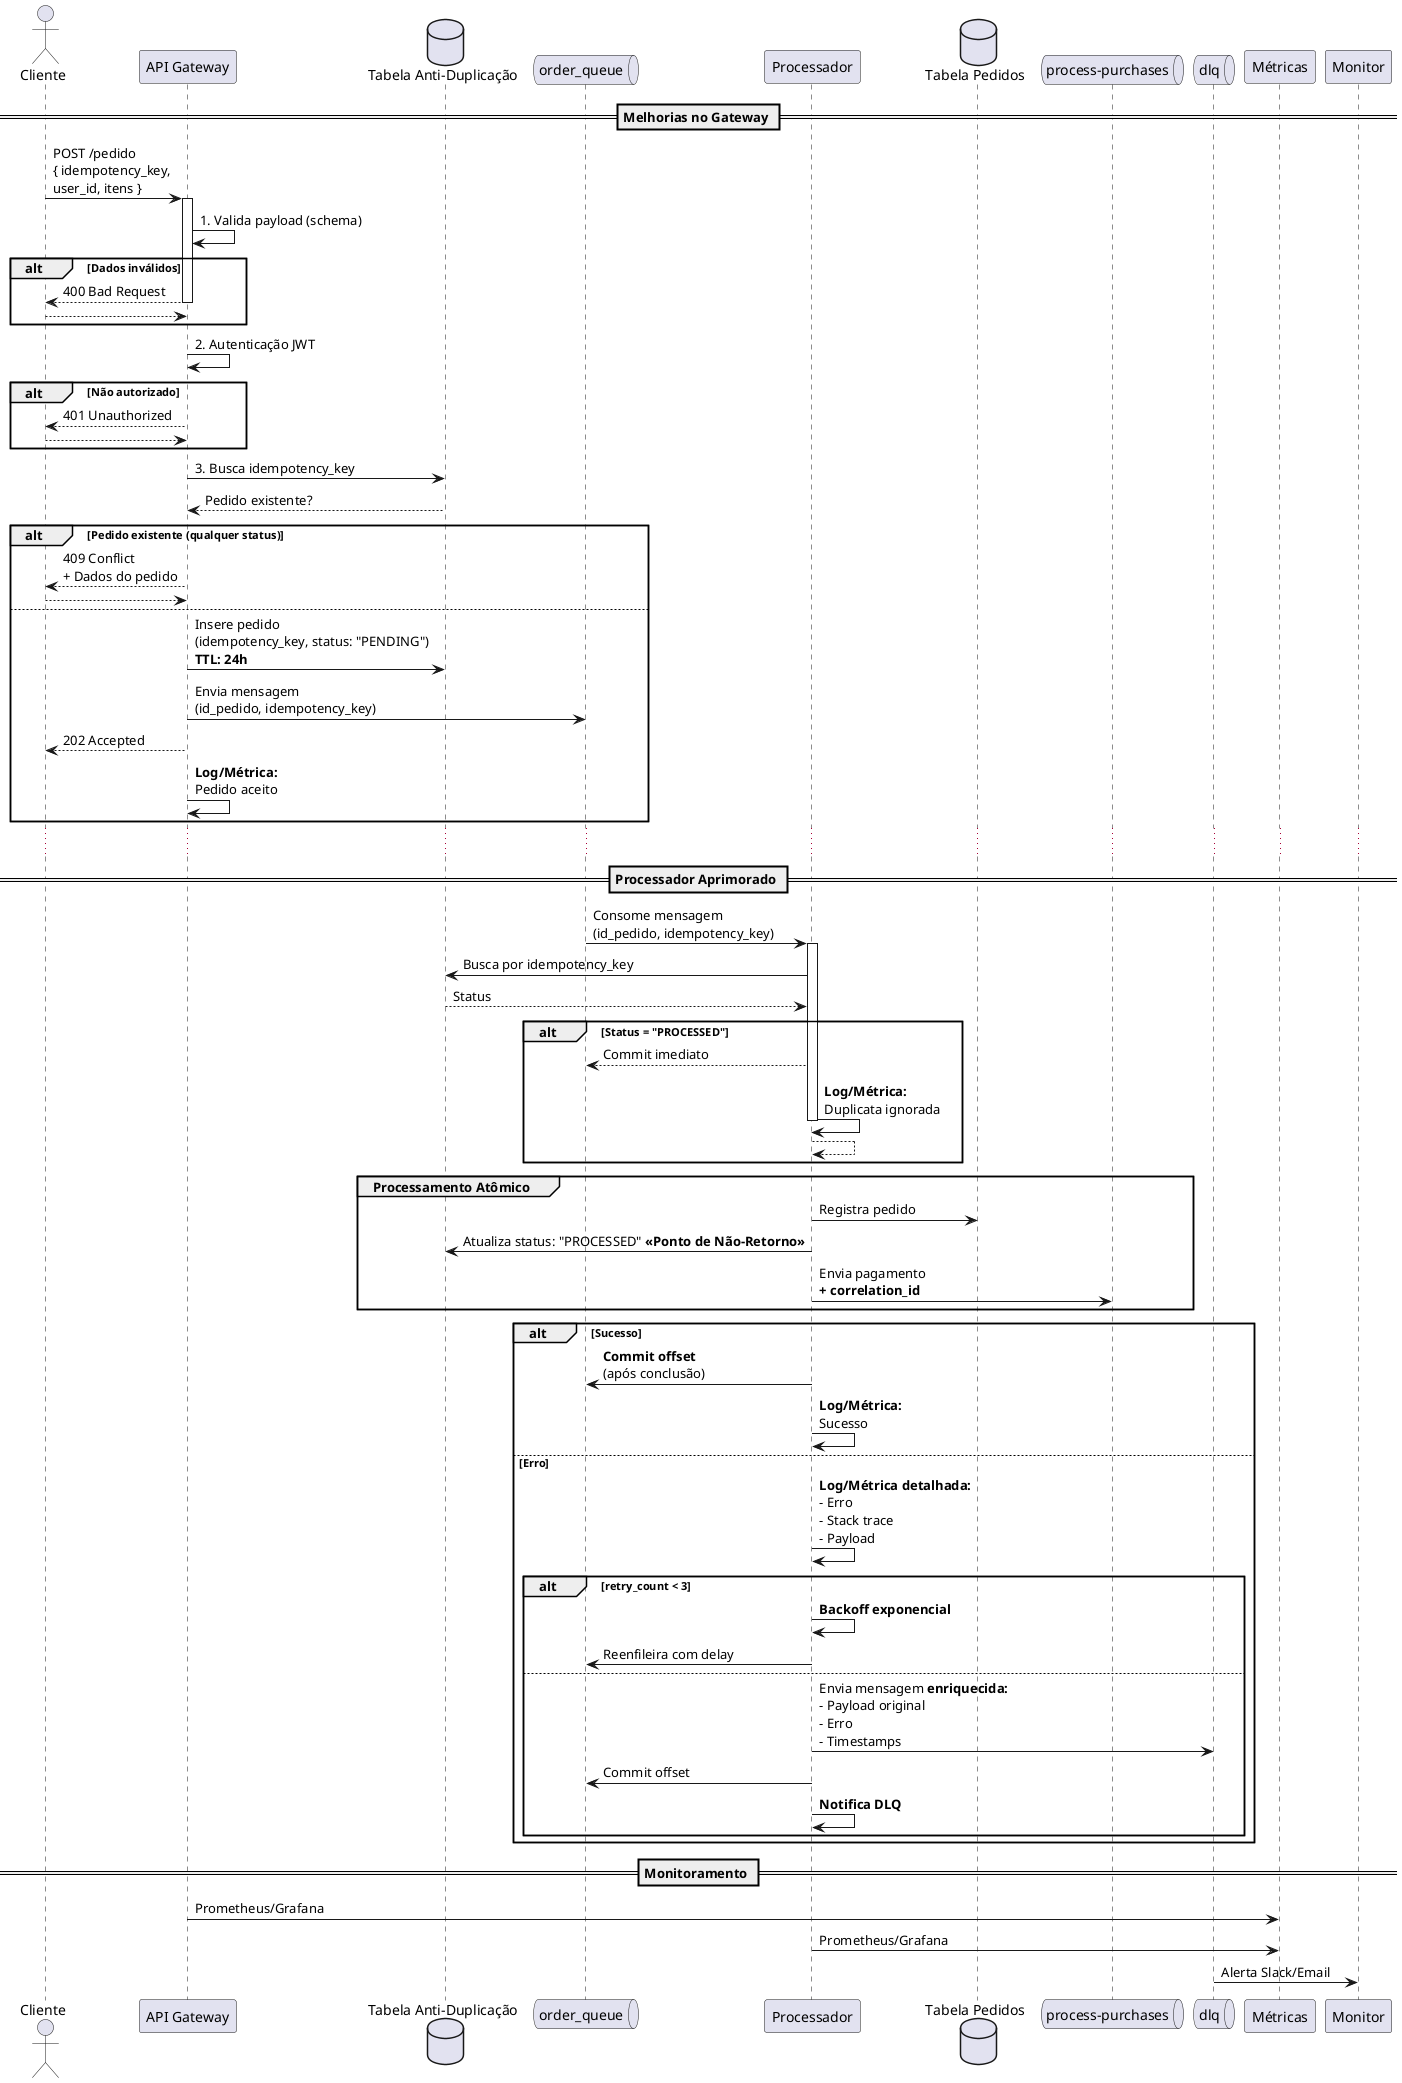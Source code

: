 @startuml enhanced_process_purchases_flow_v2

actor Cliente
participant "API Gateway" as Gateway
database "Tabela Anti-Duplicação" as AntiDup
queue "order_queue" as OrderQueue
participant "Processador" as Processor
database "Tabela Pedidos" as Orders
queue "process-purchases" as ProcessPurchases
queue "dlq" as DLQ

== Melhorias no Gateway ==

Cliente -> Gateway: POST /pedido\n{ idempotency_key,\nuser_id, itens }
activate Gateway

Gateway -> Gateway: 1. Valida payload (schema)
alt Dados inválidos
    Gateway --> Cliente: 400 Bad Request
    deactivate Gateway
    return
end

Gateway -> Gateway: 2. Autenticação JWT
alt Não autorizado
    Gateway --> Cliente: 401 Unauthorized
    deactivate Gateway
    return
end

Gateway -> AntiDup: 3. Busca idempotency_key
AntiDup --> Gateway: Pedido existente?

alt Pedido existente (qualquer status)
    Gateway --> Cliente: 409 Conflict\n+ Dados do pedido
    deactivate Gateway
    return
else 
    Gateway -> AntiDup: Insere pedido\n(idempotency_key, status: "PENDING")\n**TTL: 24h**
    Gateway -> OrderQueue: Envia mensagem\n(id_pedido, idempotency_key)
    Gateway --> Cliente: 202 Accepted
    Gateway -> Gateway: **Log/Métrica:**\nPedido aceito
end

deactivate Gateway

...

== Processador Aprimorado ==

OrderQueue -> Processor: Consome mensagem\n(id_pedido, idempotency_key)
activate Processor

Processor -> AntiDup: Busca por idempotency_key
AntiDup --> Processor: Status

alt Status = "PROCESSED"
    Processor --> OrderQueue: Commit imediato
    Processor -> Processor: **Log/Métrica:**\nDuplicata ignorada
    deactivate Processor
    return
end

group Processamento Atômico
    Processor -> Orders: Registra pedido
    Processor -> AntiDup: Atualiza status: "PROCESSED" **<<Ponto de Não-Retorno>>**
    Processor -> ProcessPurchases: Envia pagamento\n**+ correlation_id**
end

alt Sucesso
    Processor -> OrderQueue: **Commit offset**\n(após conclusão)
    Processor -> Processor: **Log/Métrica:**\nSucesso
else Erro
    Processor -> Processor: **Log/Métrica detalhada:**\n- Erro\n- Stack trace\n- Payload
    alt retry_count < 3
        Processor -> Processor: **Backoff exponencial**
        Processor -> OrderQueue: Reenfileira com delay
    else
        Processor -> DLQ: Envia mensagem **enriquecida:**\n- Payload original\n- Erro\n- Timestamps
        Processor -> OrderQueue: Commit offset
        Processor -> Processor: **Notifica DLQ**
    end
end

deactivate Processor

== Monitoramento ==

Gateway -> Métricas: Prometheus/Grafana
Processor -> Métricas: Prometheus/Grafana
DLQ -> Monitor: Alerta Slack/Email

@enduml